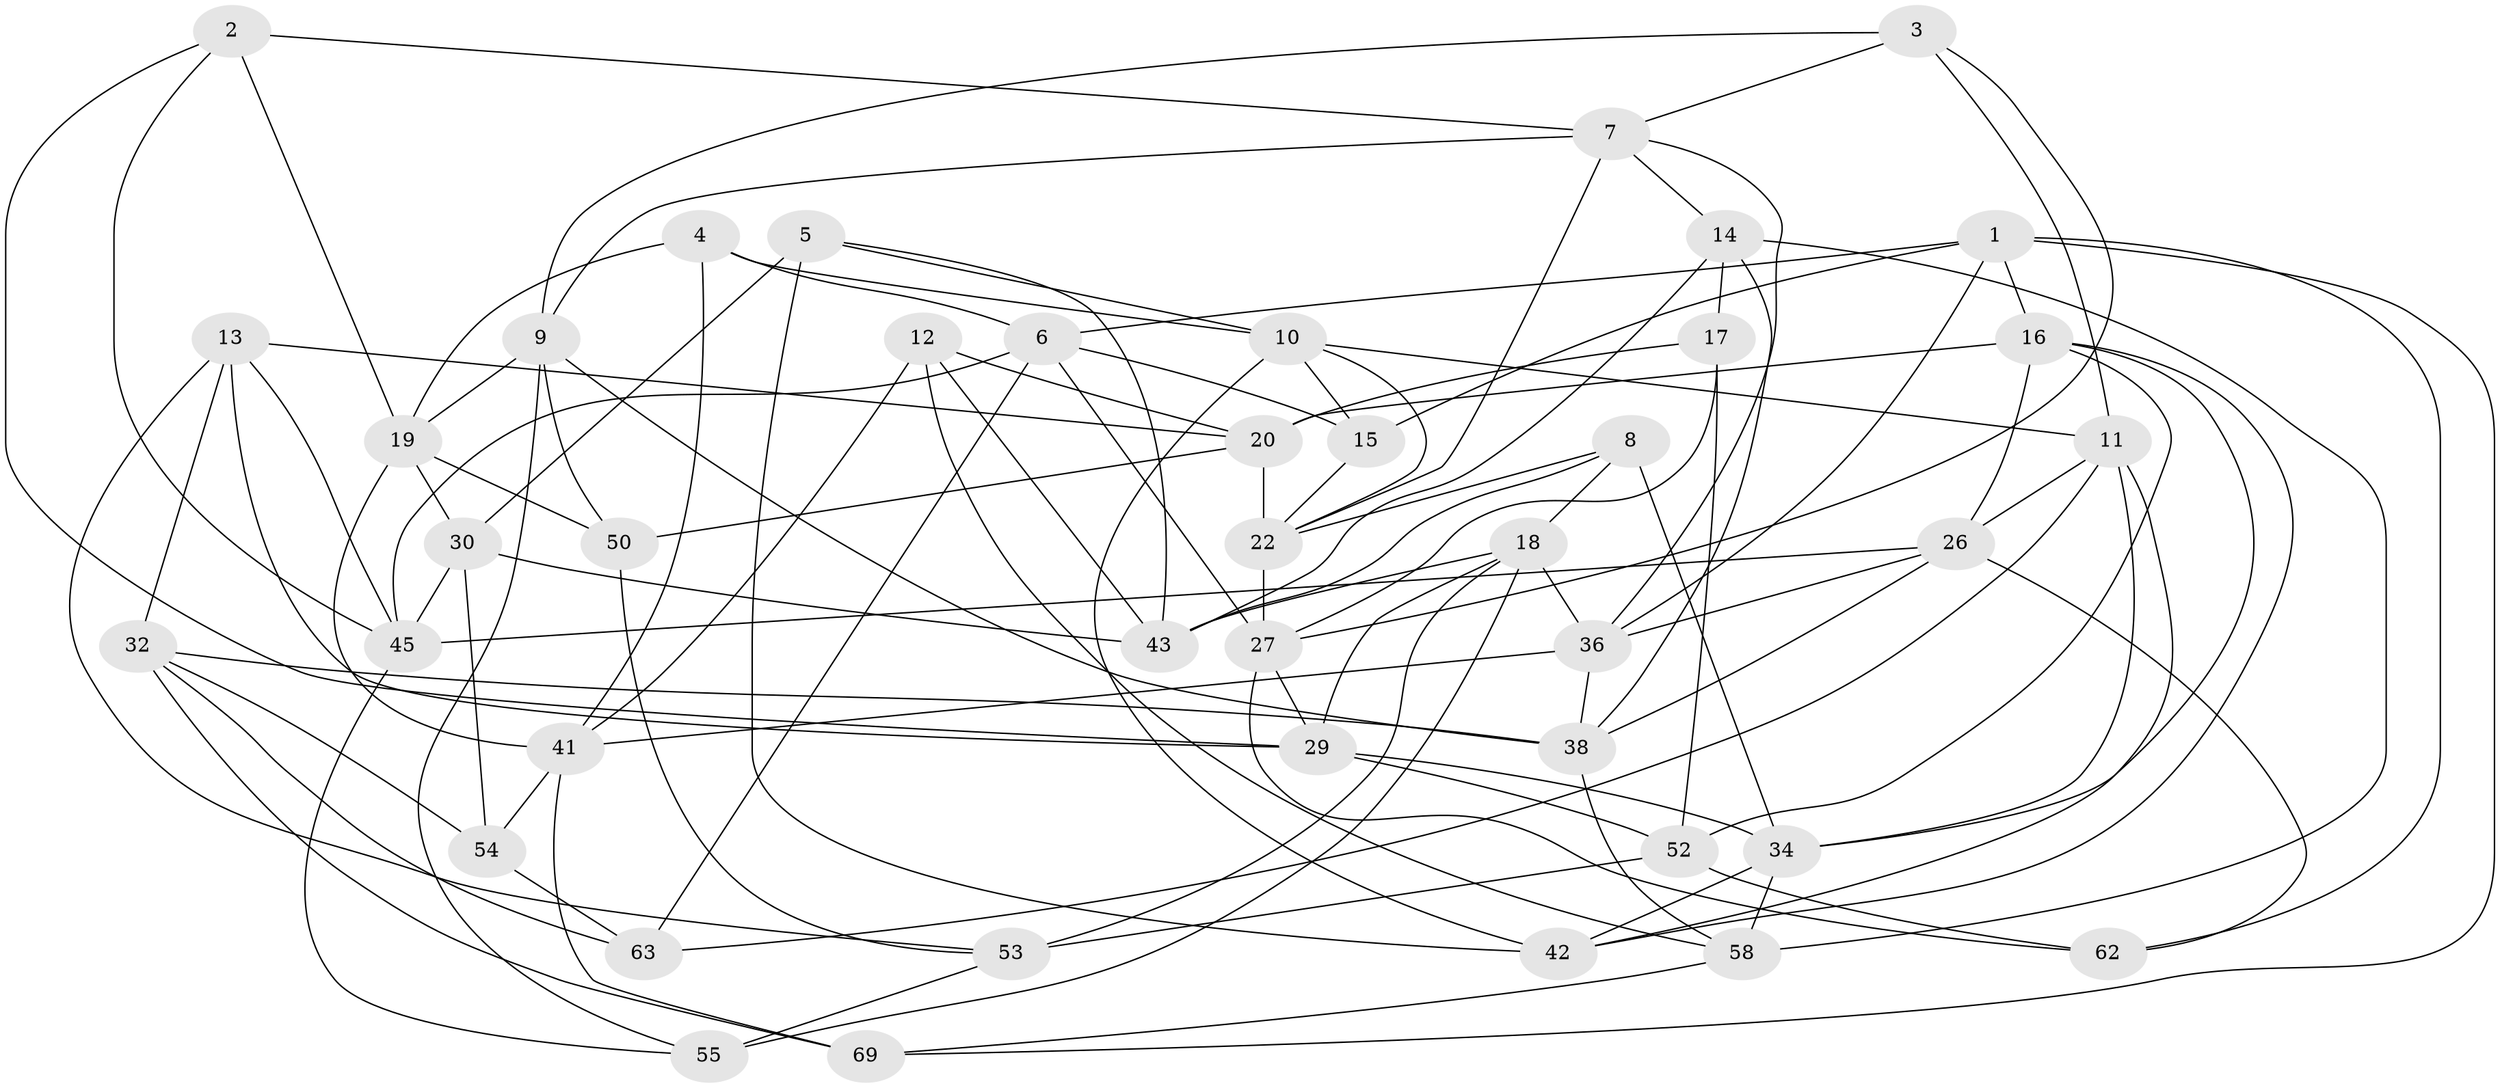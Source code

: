 // original degree distribution, {4: 1.0}
// Generated by graph-tools (version 1.1) at 2025/11/02/27/25 16:11:47]
// undirected, 42 vertices, 108 edges
graph export_dot {
graph [start="1"]
  node [color=gray90,style=filled];
  1 [super="+37"];
  2;
  3;
  4;
  5 [super="+59"];
  6 [super="+24"];
  7 [super="+25"];
  8;
  9 [super="+48"];
  10 [super="+66"];
  11 [super="+31"];
  12;
  13 [super="+23"];
  14 [super="+33"];
  15;
  16 [super="+51"];
  17;
  18 [super="+39"];
  19 [super="+28"];
  20 [super="+21"];
  22 [super="+47"];
  26 [super="+57"];
  27 [super="+64"];
  29 [super="+65"];
  30 [super="+35"];
  32 [super="+44"];
  34 [super="+49"];
  36 [super="+40"];
  38 [super="+71"];
  41 [super="+60"];
  42 [super="+46"];
  43 [super="+67"];
  45 [super="+56"];
  50;
  52 [super="+68"];
  53 [super="+61"];
  54;
  55;
  58 [super="+70"];
  62;
  63;
  69;
  1 -- 62;
  1 -- 16;
  1 -- 15;
  1 -- 36;
  1 -- 69;
  1 -- 6;
  2 -- 19;
  2 -- 29;
  2 -- 7;
  2 -- 45;
  3 -- 9;
  3 -- 11;
  3 -- 27;
  3 -- 7;
  4 -- 19;
  4 -- 10;
  4 -- 41;
  4 -- 6;
  5 -- 42 [weight=2];
  5 -- 30 [weight=2];
  5 -- 43;
  5 -- 10;
  6 -- 63;
  6 -- 27;
  6 -- 15;
  6 -- 45;
  7 -- 36;
  7 -- 14;
  7 -- 9;
  7 -- 22;
  8 -- 22;
  8 -- 43;
  8 -- 34;
  8 -- 18;
  9 -- 19;
  9 -- 38;
  9 -- 50;
  9 -- 55;
  10 -- 42;
  10 -- 15;
  10 -- 22;
  10 -- 11;
  11 -- 63;
  11 -- 26;
  11 -- 42;
  11 -- 34;
  12 -- 58;
  12 -- 20;
  12 -- 41;
  12 -- 43;
  13 -- 45;
  13 -- 32 [weight=2];
  13 -- 29;
  13 -- 53;
  13 -- 20;
  14 -- 17;
  14 -- 38;
  14 -- 58 [weight=2];
  14 -- 43;
  15 -- 22;
  16 -- 26;
  16 -- 42;
  16 -- 20;
  16 -- 52;
  16 -- 34;
  17 -- 27;
  17 -- 52;
  17 -- 20;
  18 -- 29;
  18 -- 53;
  18 -- 36;
  18 -- 55;
  18 -- 43;
  19 -- 41;
  19 -- 50;
  19 -- 30;
  20 -- 50;
  20 -- 22;
  22 -- 27;
  26 -- 45;
  26 -- 62;
  26 -- 36;
  26 -- 38;
  27 -- 62;
  27 -- 29;
  29 -- 34;
  29 -- 52;
  30 -- 54;
  30 -- 43;
  30 -- 45;
  32 -- 54;
  32 -- 63;
  32 -- 69;
  32 -- 38;
  34 -- 42;
  34 -- 58;
  36 -- 41;
  36 -- 38;
  38 -- 58;
  41 -- 69;
  41 -- 54;
  45 -- 55;
  50 -- 53;
  52 -- 53 [weight=2];
  52 -- 62;
  53 -- 55;
  54 -- 63;
  58 -- 69;
}

